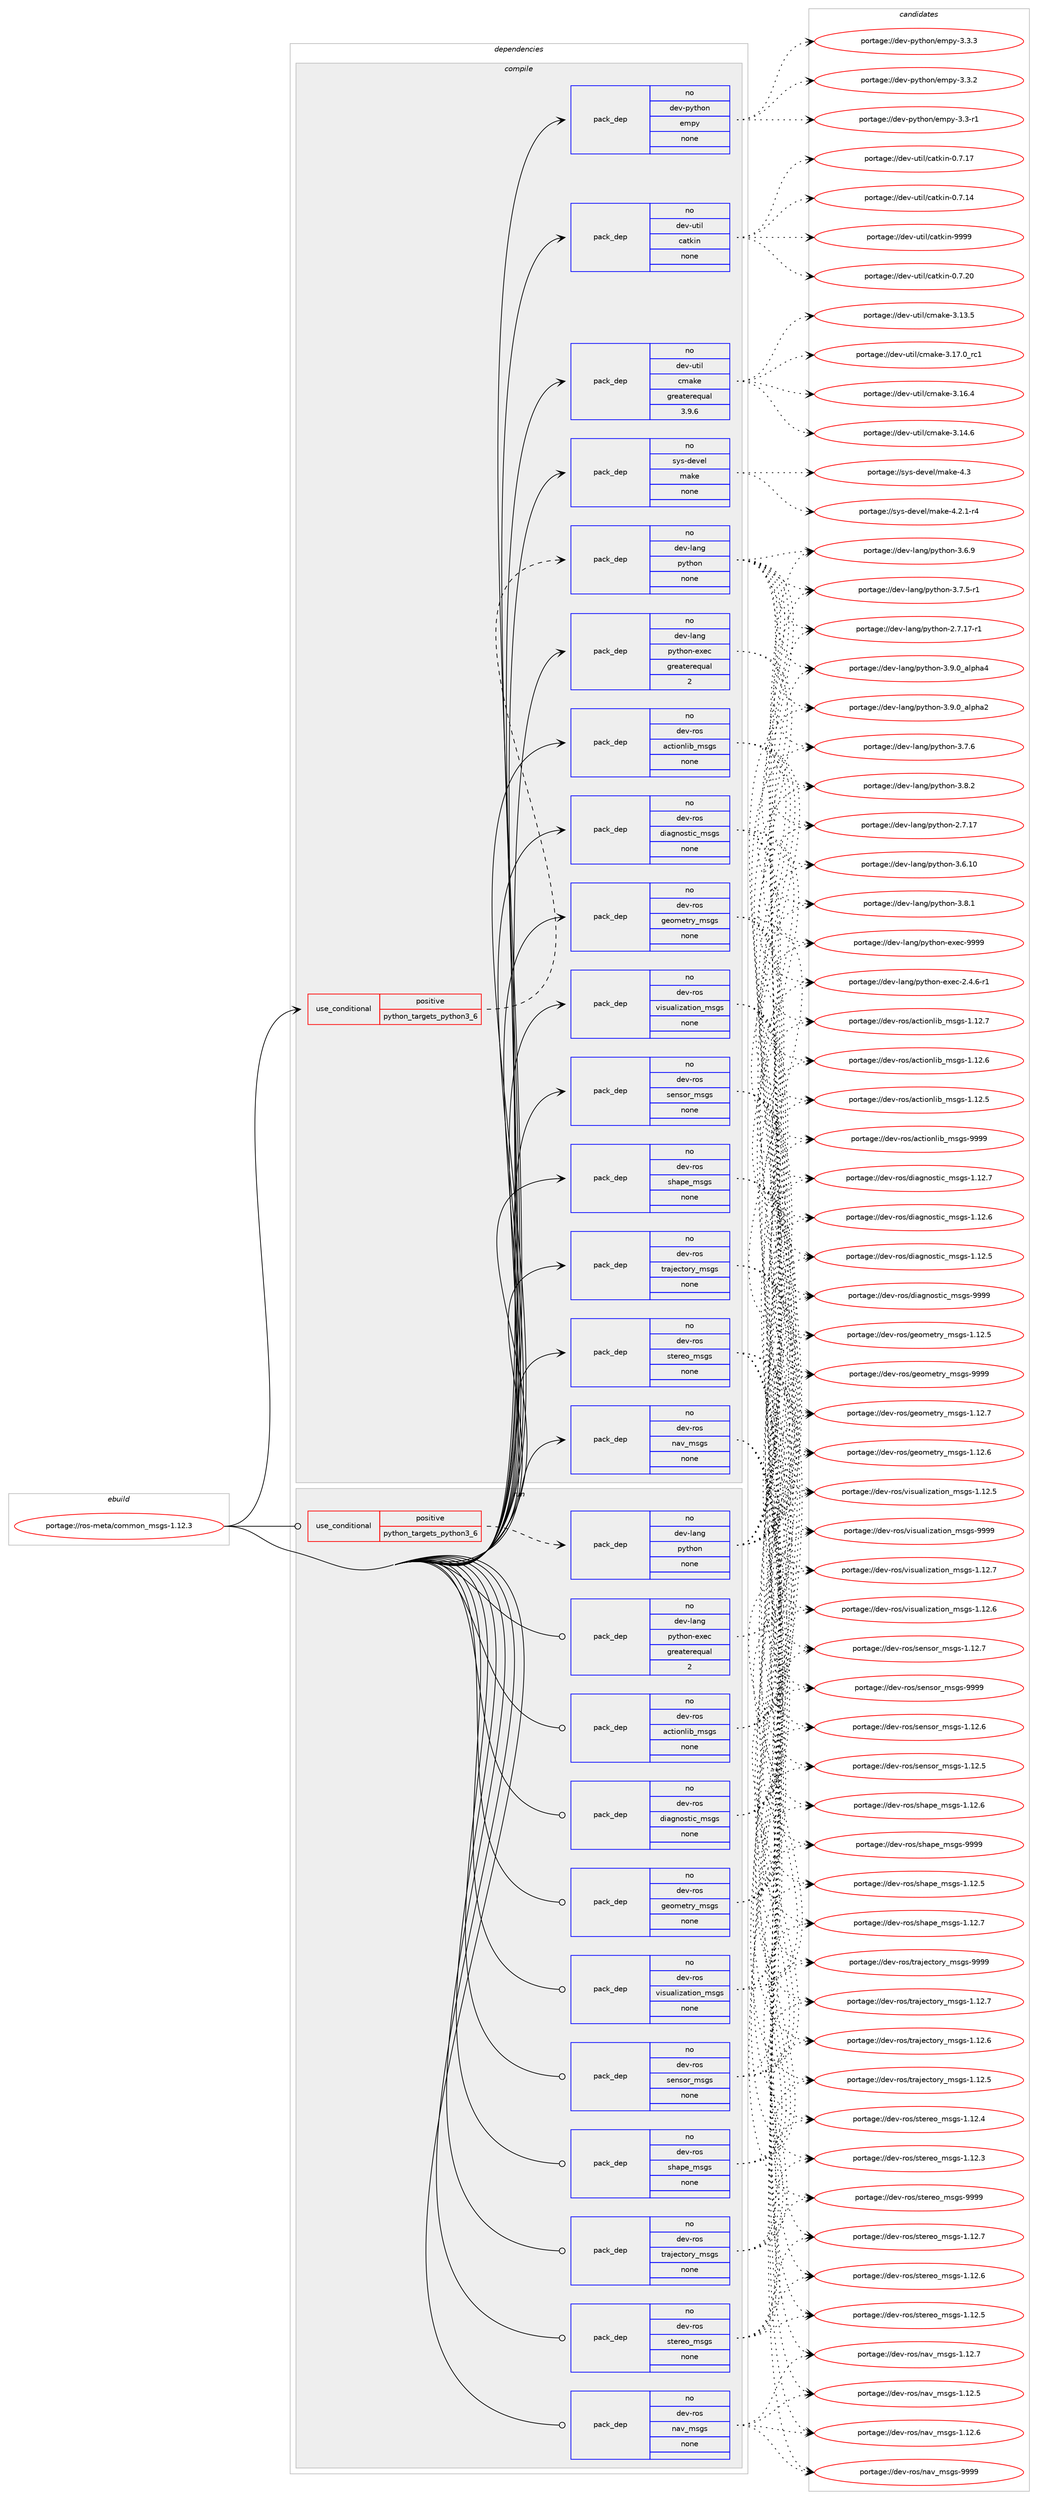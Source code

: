 digraph prolog {

# *************
# Graph options
# *************

newrank=true;
concentrate=true;
compound=true;
graph [rankdir=LR,fontname=Helvetica,fontsize=10,ranksep=1.5];#, ranksep=2.5, nodesep=0.2];
edge  [arrowhead=vee];
node  [fontname=Helvetica,fontsize=10];

# **********
# The ebuild
# **********

subgraph cluster_leftcol {
color=gray;
rank=same;
label=<<i>ebuild</i>>;
id [label="portage://ros-meta/common_msgs-1.12.3", color=red, width=4, href="../ros-meta/common_msgs-1.12.3.svg"];
}

# ****************
# The dependencies
# ****************

subgraph cluster_midcol {
color=gray;
label=<<i>dependencies</i>>;
subgraph cluster_compile {
fillcolor="#eeeeee";
style=filled;
label=<<i>compile</i>>;
subgraph cond13251 {
dependency67303 [label=<<TABLE BORDER="0" CELLBORDER="1" CELLSPACING="0" CELLPADDING="4"><TR><TD ROWSPAN="3" CELLPADDING="10">use_conditional</TD></TR><TR><TD>positive</TD></TR><TR><TD>python_targets_python3_6</TD></TR></TABLE>>, shape=none, color=red];
subgraph pack52714 {
dependency67304 [label=<<TABLE BORDER="0" CELLBORDER="1" CELLSPACING="0" CELLPADDING="4" WIDTH="220"><TR><TD ROWSPAN="6" CELLPADDING="30">pack_dep</TD></TR><TR><TD WIDTH="110">no</TD></TR><TR><TD>dev-lang</TD></TR><TR><TD>python</TD></TR><TR><TD>none</TD></TR><TR><TD></TD></TR></TABLE>>, shape=none, color=blue];
}
dependency67303:e -> dependency67304:w [weight=20,style="dashed",arrowhead="vee"];
}
id:e -> dependency67303:w [weight=20,style="solid",arrowhead="vee"];
subgraph pack52715 {
dependency67305 [label=<<TABLE BORDER="0" CELLBORDER="1" CELLSPACING="0" CELLPADDING="4" WIDTH="220"><TR><TD ROWSPAN="6" CELLPADDING="30">pack_dep</TD></TR><TR><TD WIDTH="110">no</TD></TR><TR><TD>dev-lang</TD></TR><TR><TD>python-exec</TD></TR><TR><TD>greaterequal</TD></TR><TR><TD>2</TD></TR></TABLE>>, shape=none, color=blue];
}
id:e -> dependency67305:w [weight=20,style="solid",arrowhead="vee"];
subgraph pack52716 {
dependency67306 [label=<<TABLE BORDER="0" CELLBORDER="1" CELLSPACING="0" CELLPADDING="4" WIDTH="220"><TR><TD ROWSPAN="6" CELLPADDING="30">pack_dep</TD></TR><TR><TD WIDTH="110">no</TD></TR><TR><TD>dev-python</TD></TR><TR><TD>empy</TD></TR><TR><TD>none</TD></TR><TR><TD></TD></TR></TABLE>>, shape=none, color=blue];
}
id:e -> dependency67306:w [weight=20,style="solid",arrowhead="vee"];
subgraph pack52717 {
dependency67307 [label=<<TABLE BORDER="0" CELLBORDER="1" CELLSPACING="0" CELLPADDING="4" WIDTH="220"><TR><TD ROWSPAN="6" CELLPADDING="30">pack_dep</TD></TR><TR><TD WIDTH="110">no</TD></TR><TR><TD>dev-ros</TD></TR><TR><TD>actionlib_msgs</TD></TR><TR><TD>none</TD></TR><TR><TD></TD></TR></TABLE>>, shape=none, color=blue];
}
id:e -> dependency67307:w [weight=20,style="solid",arrowhead="vee"];
subgraph pack52718 {
dependency67308 [label=<<TABLE BORDER="0" CELLBORDER="1" CELLSPACING="0" CELLPADDING="4" WIDTH="220"><TR><TD ROWSPAN="6" CELLPADDING="30">pack_dep</TD></TR><TR><TD WIDTH="110">no</TD></TR><TR><TD>dev-ros</TD></TR><TR><TD>diagnostic_msgs</TD></TR><TR><TD>none</TD></TR><TR><TD></TD></TR></TABLE>>, shape=none, color=blue];
}
id:e -> dependency67308:w [weight=20,style="solid",arrowhead="vee"];
subgraph pack52719 {
dependency67309 [label=<<TABLE BORDER="0" CELLBORDER="1" CELLSPACING="0" CELLPADDING="4" WIDTH="220"><TR><TD ROWSPAN="6" CELLPADDING="30">pack_dep</TD></TR><TR><TD WIDTH="110">no</TD></TR><TR><TD>dev-ros</TD></TR><TR><TD>geometry_msgs</TD></TR><TR><TD>none</TD></TR><TR><TD></TD></TR></TABLE>>, shape=none, color=blue];
}
id:e -> dependency67309:w [weight=20,style="solid",arrowhead="vee"];
subgraph pack52720 {
dependency67310 [label=<<TABLE BORDER="0" CELLBORDER="1" CELLSPACING="0" CELLPADDING="4" WIDTH="220"><TR><TD ROWSPAN="6" CELLPADDING="30">pack_dep</TD></TR><TR><TD WIDTH="110">no</TD></TR><TR><TD>dev-ros</TD></TR><TR><TD>nav_msgs</TD></TR><TR><TD>none</TD></TR><TR><TD></TD></TR></TABLE>>, shape=none, color=blue];
}
id:e -> dependency67310:w [weight=20,style="solid",arrowhead="vee"];
subgraph pack52721 {
dependency67311 [label=<<TABLE BORDER="0" CELLBORDER="1" CELLSPACING="0" CELLPADDING="4" WIDTH="220"><TR><TD ROWSPAN="6" CELLPADDING="30">pack_dep</TD></TR><TR><TD WIDTH="110">no</TD></TR><TR><TD>dev-ros</TD></TR><TR><TD>sensor_msgs</TD></TR><TR><TD>none</TD></TR><TR><TD></TD></TR></TABLE>>, shape=none, color=blue];
}
id:e -> dependency67311:w [weight=20,style="solid",arrowhead="vee"];
subgraph pack52722 {
dependency67312 [label=<<TABLE BORDER="0" CELLBORDER="1" CELLSPACING="0" CELLPADDING="4" WIDTH="220"><TR><TD ROWSPAN="6" CELLPADDING="30">pack_dep</TD></TR><TR><TD WIDTH="110">no</TD></TR><TR><TD>dev-ros</TD></TR><TR><TD>shape_msgs</TD></TR><TR><TD>none</TD></TR><TR><TD></TD></TR></TABLE>>, shape=none, color=blue];
}
id:e -> dependency67312:w [weight=20,style="solid",arrowhead="vee"];
subgraph pack52723 {
dependency67313 [label=<<TABLE BORDER="0" CELLBORDER="1" CELLSPACING="0" CELLPADDING="4" WIDTH="220"><TR><TD ROWSPAN="6" CELLPADDING="30">pack_dep</TD></TR><TR><TD WIDTH="110">no</TD></TR><TR><TD>dev-ros</TD></TR><TR><TD>stereo_msgs</TD></TR><TR><TD>none</TD></TR><TR><TD></TD></TR></TABLE>>, shape=none, color=blue];
}
id:e -> dependency67313:w [weight=20,style="solid",arrowhead="vee"];
subgraph pack52724 {
dependency67314 [label=<<TABLE BORDER="0" CELLBORDER="1" CELLSPACING="0" CELLPADDING="4" WIDTH="220"><TR><TD ROWSPAN="6" CELLPADDING="30">pack_dep</TD></TR><TR><TD WIDTH="110">no</TD></TR><TR><TD>dev-ros</TD></TR><TR><TD>trajectory_msgs</TD></TR><TR><TD>none</TD></TR><TR><TD></TD></TR></TABLE>>, shape=none, color=blue];
}
id:e -> dependency67314:w [weight=20,style="solid",arrowhead="vee"];
subgraph pack52725 {
dependency67315 [label=<<TABLE BORDER="0" CELLBORDER="1" CELLSPACING="0" CELLPADDING="4" WIDTH="220"><TR><TD ROWSPAN="6" CELLPADDING="30">pack_dep</TD></TR><TR><TD WIDTH="110">no</TD></TR><TR><TD>dev-ros</TD></TR><TR><TD>visualization_msgs</TD></TR><TR><TD>none</TD></TR><TR><TD></TD></TR></TABLE>>, shape=none, color=blue];
}
id:e -> dependency67315:w [weight=20,style="solid",arrowhead="vee"];
subgraph pack52726 {
dependency67316 [label=<<TABLE BORDER="0" CELLBORDER="1" CELLSPACING="0" CELLPADDING="4" WIDTH="220"><TR><TD ROWSPAN="6" CELLPADDING="30">pack_dep</TD></TR><TR><TD WIDTH="110">no</TD></TR><TR><TD>dev-util</TD></TR><TR><TD>catkin</TD></TR><TR><TD>none</TD></TR><TR><TD></TD></TR></TABLE>>, shape=none, color=blue];
}
id:e -> dependency67316:w [weight=20,style="solid",arrowhead="vee"];
subgraph pack52727 {
dependency67317 [label=<<TABLE BORDER="0" CELLBORDER="1" CELLSPACING="0" CELLPADDING="4" WIDTH="220"><TR><TD ROWSPAN="6" CELLPADDING="30">pack_dep</TD></TR><TR><TD WIDTH="110">no</TD></TR><TR><TD>dev-util</TD></TR><TR><TD>cmake</TD></TR><TR><TD>greaterequal</TD></TR><TR><TD>3.9.6</TD></TR></TABLE>>, shape=none, color=blue];
}
id:e -> dependency67317:w [weight=20,style="solid",arrowhead="vee"];
subgraph pack52728 {
dependency67318 [label=<<TABLE BORDER="0" CELLBORDER="1" CELLSPACING="0" CELLPADDING="4" WIDTH="220"><TR><TD ROWSPAN="6" CELLPADDING="30">pack_dep</TD></TR><TR><TD WIDTH="110">no</TD></TR><TR><TD>sys-devel</TD></TR><TR><TD>make</TD></TR><TR><TD>none</TD></TR><TR><TD></TD></TR></TABLE>>, shape=none, color=blue];
}
id:e -> dependency67318:w [weight=20,style="solid",arrowhead="vee"];
}
subgraph cluster_compileandrun {
fillcolor="#eeeeee";
style=filled;
label=<<i>compile and run</i>>;
}
subgraph cluster_run {
fillcolor="#eeeeee";
style=filled;
label=<<i>run</i>>;
subgraph cond13252 {
dependency67319 [label=<<TABLE BORDER="0" CELLBORDER="1" CELLSPACING="0" CELLPADDING="4"><TR><TD ROWSPAN="3" CELLPADDING="10">use_conditional</TD></TR><TR><TD>positive</TD></TR><TR><TD>python_targets_python3_6</TD></TR></TABLE>>, shape=none, color=red];
subgraph pack52729 {
dependency67320 [label=<<TABLE BORDER="0" CELLBORDER="1" CELLSPACING="0" CELLPADDING="4" WIDTH="220"><TR><TD ROWSPAN="6" CELLPADDING="30">pack_dep</TD></TR><TR><TD WIDTH="110">no</TD></TR><TR><TD>dev-lang</TD></TR><TR><TD>python</TD></TR><TR><TD>none</TD></TR><TR><TD></TD></TR></TABLE>>, shape=none, color=blue];
}
dependency67319:e -> dependency67320:w [weight=20,style="dashed",arrowhead="vee"];
}
id:e -> dependency67319:w [weight=20,style="solid",arrowhead="odot"];
subgraph pack52730 {
dependency67321 [label=<<TABLE BORDER="0" CELLBORDER="1" CELLSPACING="0" CELLPADDING="4" WIDTH="220"><TR><TD ROWSPAN="6" CELLPADDING="30">pack_dep</TD></TR><TR><TD WIDTH="110">no</TD></TR><TR><TD>dev-lang</TD></TR><TR><TD>python-exec</TD></TR><TR><TD>greaterequal</TD></TR><TR><TD>2</TD></TR></TABLE>>, shape=none, color=blue];
}
id:e -> dependency67321:w [weight=20,style="solid",arrowhead="odot"];
subgraph pack52731 {
dependency67322 [label=<<TABLE BORDER="0" CELLBORDER="1" CELLSPACING="0" CELLPADDING="4" WIDTH="220"><TR><TD ROWSPAN="6" CELLPADDING="30">pack_dep</TD></TR><TR><TD WIDTH="110">no</TD></TR><TR><TD>dev-ros</TD></TR><TR><TD>actionlib_msgs</TD></TR><TR><TD>none</TD></TR><TR><TD></TD></TR></TABLE>>, shape=none, color=blue];
}
id:e -> dependency67322:w [weight=20,style="solid",arrowhead="odot"];
subgraph pack52732 {
dependency67323 [label=<<TABLE BORDER="0" CELLBORDER="1" CELLSPACING="0" CELLPADDING="4" WIDTH="220"><TR><TD ROWSPAN="6" CELLPADDING="30">pack_dep</TD></TR><TR><TD WIDTH="110">no</TD></TR><TR><TD>dev-ros</TD></TR><TR><TD>diagnostic_msgs</TD></TR><TR><TD>none</TD></TR><TR><TD></TD></TR></TABLE>>, shape=none, color=blue];
}
id:e -> dependency67323:w [weight=20,style="solid",arrowhead="odot"];
subgraph pack52733 {
dependency67324 [label=<<TABLE BORDER="0" CELLBORDER="1" CELLSPACING="0" CELLPADDING="4" WIDTH="220"><TR><TD ROWSPAN="6" CELLPADDING="30">pack_dep</TD></TR><TR><TD WIDTH="110">no</TD></TR><TR><TD>dev-ros</TD></TR><TR><TD>geometry_msgs</TD></TR><TR><TD>none</TD></TR><TR><TD></TD></TR></TABLE>>, shape=none, color=blue];
}
id:e -> dependency67324:w [weight=20,style="solid",arrowhead="odot"];
subgraph pack52734 {
dependency67325 [label=<<TABLE BORDER="0" CELLBORDER="1" CELLSPACING="0" CELLPADDING="4" WIDTH="220"><TR><TD ROWSPAN="6" CELLPADDING="30">pack_dep</TD></TR><TR><TD WIDTH="110">no</TD></TR><TR><TD>dev-ros</TD></TR><TR><TD>nav_msgs</TD></TR><TR><TD>none</TD></TR><TR><TD></TD></TR></TABLE>>, shape=none, color=blue];
}
id:e -> dependency67325:w [weight=20,style="solid",arrowhead="odot"];
subgraph pack52735 {
dependency67326 [label=<<TABLE BORDER="0" CELLBORDER="1" CELLSPACING="0" CELLPADDING="4" WIDTH="220"><TR><TD ROWSPAN="6" CELLPADDING="30">pack_dep</TD></TR><TR><TD WIDTH="110">no</TD></TR><TR><TD>dev-ros</TD></TR><TR><TD>sensor_msgs</TD></TR><TR><TD>none</TD></TR><TR><TD></TD></TR></TABLE>>, shape=none, color=blue];
}
id:e -> dependency67326:w [weight=20,style="solid",arrowhead="odot"];
subgraph pack52736 {
dependency67327 [label=<<TABLE BORDER="0" CELLBORDER="1" CELLSPACING="0" CELLPADDING="4" WIDTH="220"><TR><TD ROWSPAN="6" CELLPADDING="30">pack_dep</TD></TR><TR><TD WIDTH="110">no</TD></TR><TR><TD>dev-ros</TD></TR><TR><TD>shape_msgs</TD></TR><TR><TD>none</TD></TR><TR><TD></TD></TR></TABLE>>, shape=none, color=blue];
}
id:e -> dependency67327:w [weight=20,style="solid",arrowhead="odot"];
subgraph pack52737 {
dependency67328 [label=<<TABLE BORDER="0" CELLBORDER="1" CELLSPACING="0" CELLPADDING="4" WIDTH="220"><TR><TD ROWSPAN="6" CELLPADDING="30">pack_dep</TD></TR><TR><TD WIDTH="110">no</TD></TR><TR><TD>dev-ros</TD></TR><TR><TD>stereo_msgs</TD></TR><TR><TD>none</TD></TR><TR><TD></TD></TR></TABLE>>, shape=none, color=blue];
}
id:e -> dependency67328:w [weight=20,style="solid",arrowhead="odot"];
subgraph pack52738 {
dependency67329 [label=<<TABLE BORDER="0" CELLBORDER="1" CELLSPACING="0" CELLPADDING="4" WIDTH="220"><TR><TD ROWSPAN="6" CELLPADDING="30">pack_dep</TD></TR><TR><TD WIDTH="110">no</TD></TR><TR><TD>dev-ros</TD></TR><TR><TD>trajectory_msgs</TD></TR><TR><TD>none</TD></TR><TR><TD></TD></TR></TABLE>>, shape=none, color=blue];
}
id:e -> dependency67329:w [weight=20,style="solid",arrowhead="odot"];
subgraph pack52739 {
dependency67330 [label=<<TABLE BORDER="0" CELLBORDER="1" CELLSPACING="0" CELLPADDING="4" WIDTH="220"><TR><TD ROWSPAN="6" CELLPADDING="30">pack_dep</TD></TR><TR><TD WIDTH="110">no</TD></TR><TR><TD>dev-ros</TD></TR><TR><TD>visualization_msgs</TD></TR><TR><TD>none</TD></TR><TR><TD></TD></TR></TABLE>>, shape=none, color=blue];
}
id:e -> dependency67330:w [weight=20,style="solid",arrowhead="odot"];
}
}

# **************
# The candidates
# **************

subgraph cluster_choices {
rank=same;
color=gray;
label=<<i>candidates</i>>;

subgraph choice52714 {
color=black;
nodesep=1;
choice10010111845108971101034711212111610411111045514657464895971081121049752 [label="portage://dev-lang/python-3.9.0_alpha4", color=red, width=4,href="../dev-lang/python-3.9.0_alpha4.svg"];
choice10010111845108971101034711212111610411111045514657464895971081121049750 [label="portage://dev-lang/python-3.9.0_alpha2", color=red, width=4,href="../dev-lang/python-3.9.0_alpha2.svg"];
choice100101118451089711010347112121116104111110455146564650 [label="portage://dev-lang/python-3.8.2", color=red, width=4,href="../dev-lang/python-3.8.2.svg"];
choice100101118451089711010347112121116104111110455146564649 [label="portage://dev-lang/python-3.8.1", color=red, width=4,href="../dev-lang/python-3.8.1.svg"];
choice100101118451089711010347112121116104111110455146554654 [label="portage://dev-lang/python-3.7.6", color=red, width=4,href="../dev-lang/python-3.7.6.svg"];
choice1001011184510897110103471121211161041111104551465546534511449 [label="portage://dev-lang/python-3.7.5-r1", color=red, width=4,href="../dev-lang/python-3.7.5-r1.svg"];
choice100101118451089711010347112121116104111110455146544657 [label="portage://dev-lang/python-3.6.9", color=red, width=4,href="../dev-lang/python-3.6.9.svg"];
choice10010111845108971101034711212111610411111045514654464948 [label="portage://dev-lang/python-3.6.10", color=red, width=4,href="../dev-lang/python-3.6.10.svg"];
choice100101118451089711010347112121116104111110455046554649554511449 [label="portage://dev-lang/python-2.7.17-r1", color=red, width=4,href="../dev-lang/python-2.7.17-r1.svg"];
choice10010111845108971101034711212111610411111045504655464955 [label="portage://dev-lang/python-2.7.17", color=red, width=4,href="../dev-lang/python-2.7.17.svg"];
dependency67304:e -> choice10010111845108971101034711212111610411111045514657464895971081121049752:w [style=dotted,weight="100"];
dependency67304:e -> choice10010111845108971101034711212111610411111045514657464895971081121049750:w [style=dotted,weight="100"];
dependency67304:e -> choice100101118451089711010347112121116104111110455146564650:w [style=dotted,weight="100"];
dependency67304:e -> choice100101118451089711010347112121116104111110455146564649:w [style=dotted,weight="100"];
dependency67304:e -> choice100101118451089711010347112121116104111110455146554654:w [style=dotted,weight="100"];
dependency67304:e -> choice1001011184510897110103471121211161041111104551465546534511449:w [style=dotted,weight="100"];
dependency67304:e -> choice100101118451089711010347112121116104111110455146544657:w [style=dotted,weight="100"];
dependency67304:e -> choice10010111845108971101034711212111610411111045514654464948:w [style=dotted,weight="100"];
dependency67304:e -> choice100101118451089711010347112121116104111110455046554649554511449:w [style=dotted,weight="100"];
dependency67304:e -> choice10010111845108971101034711212111610411111045504655464955:w [style=dotted,weight="100"];
}
subgraph choice52715 {
color=black;
nodesep=1;
choice10010111845108971101034711212111610411111045101120101994557575757 [label="portage://dev-lang/python-exec-9999", color=red, width=4,href="../dev-lang/python-exec-9999.svg"];
choice10010111845108971101034711212111610411111045101120101994550465246544511449 [label="portage://dev-lang/python-exec-2.4.6-r1", color=red, width=4,href="../dev-lang/python-exec-2.4.6-r1.svg"];
dependency67305:e -> choice10010111845108971101034711212111610411111045101120101994557575757:w [style=dotted,weight="100"];
dependency67305:e -> choice10010111845108971101034711212111610411111045101120101994550465246544511449:w [style=dotted,weight="100"];
}
subgraph choice52716 {
color=black;
nodesep=1;
choice1001011184511212111610411111047101109112121455146514651 [label="portage://dev-python/empy-3.3.3", color=red, width=4,href="../dev-python/empy-3.3.3.svg"];
choice1001011184511212111610411111047101109112121455146514650 [label="portage://dev-python/empy-3.3.2", color=red, width=4,href="../dev-python/empy-3.3.2.svg"];
choice1001011184511212111610411111047101109112121455146514511449 [label="portage://dev-python/empy-3.3-r1", color=red, width=4,href="../dev-python/empy-3.3-r1.svg"];
dependency67306:e -> choice1001011184511212111610411111047101109112121455146514651:w [style=dotted,weight="100"];
dependency67306:e -> choice1001011184511212111610411111047101109112121455146514650:w [style=dotted,weight="100"];
dependency67306:e -> choice1001011184511212111610411111047101109112121455146514511449:w [style=dotted,weight="100"];
}
subgraph choice52717 {
color=black;
nodesep=1;
choice1001011184511411111547979911610511111010810598951091151031154557575757 [label="portage://dev-ros/actionlib_msgs-9999", color=red, width=4,href="../dev-ros/actionlib_msgs-9999.svg"];
choice10010111845114111115479799116105111110108105989510911510311545494649504655 [label="portage://dev-ros/actionlib_msgs-1.12.7", color=red, width=4,href="../dev-ros/actionlib_msgs-1.12.7.svg"];
choice10010111845114111115479799116105111110108105989510911510311545494649504654 [label="portage://dev-ros/actionlib_msgs-1.12.6", color=red, width=4,href="../dev-ros/actionlib_msgs-1.12.6.svg"];
choice10010111845114111115479799116105111110108105989510911510311545494649504653 [label="portage://dev-ros/actionlib_msgs-1.12.5", color=red, width=4,href="../dev-ros/actionlib_msgs-1.12.5.svg"];
dependency67307:e -> choice1001011184511411111547979911610511111010810598951091151031154557575757:w [style=dotted,weight="100"];
dependency67307:e -> choice10010111845114111115479799116105111110108105989510911510311545494649504655:w [style=dotted,weight="100"];
dependency67307:e -> choice10010111845114111115479799116105111110108105989510911510311545494649504654:w [style=dotted,weight="100"];
dependency67307:e -> choice10010111845114111115479799116105111110108105989510911510311545494649504653:w [style=dotted,weight="100"];
}
subgraph choice52718 {
color=black;
nodesep=1;
choice10010111845114111115471001059710311011111511610599951091151031154557575757 [label="portage://dev-ros/diagnostic_msgs-9999", color=red, width=4,href="../dev-ros/diagnostic_msgs-9999.svg"];
choice100101118451141111154710010597103110111115116105999510911510311545494649504655 [label="portage://dev-ros/diagnostic_msgs-1.12.7", color=red, width=4,href="../dev-ros/diagnostic_msgs-1.12.7.svg"];
choice100101118451141111154710010597103110111115116105999510911510311545494649504654 [label="portage://dev-ros/diagnostic_msgs-1.12.6", color=red, width=4,href="../dev-ros/diagnostic_msgs-1.12.6.svg"];
choice100101118451141111154710010597103110111115116105999510911510311545494649504653 [label="portage://dev-ros/diagnostic_msgs-1.12.5", color=red, width=4,href="../dev-ros/diagnostic_msgs-1.12.5.svg"];
dependency67308:e -> choice10010111845114111115471001059710311011111511610599951091151031154557575757:w [style=dotted,weight="100"];
dependency67308:e -> choice100101118451141111154710010597103110111115116105999510911510311545494649504655:w [style=dotted,weight="100"];
dependency67308:e -> choice100101118451141111154710010597103110111115116105999510911510311545494649504654:w [style=dotted,weight="100"];
dependency67308:e -> choice100101118451141111154710010597103110111115116105999510911510311545494649504653:w [style=dotted,weight="100"];
}
subgraph choice52719 {
color=black;
nodesep=1;
choice1001011184511411111547103101111109101116114121951091151031154557575757 [label="portage://dev-ros/geometry_msgs-9999", color=red, width=4,href="../dev-ros/geometry_msgs-9999.svg"];
choice10010111845114111115471031011111091011161141219510911510311545494649504655 [label="portage://dev-ros/geometry_msgs-1.12.7", color=red, width=4,href="../dev-ros/geometry_msgs-1.12.7.svg"];
choice10010111845114111115471031011111091011161141219510911510311545494649504654 [label="portage://dev-ros/geometry_msgs-1.12.6", color=red, width=4,href="../dev-ros/geometry_msgs-1.12.6.svg"];
choice10010111845114111115471031011111091011161141219510911510311545494649504653 [label="portage://dev-ros/geometry_msgs-1.12.5", color=red, width=4,href="../dev-ros/geometry_msgs-1.12.5.svg"];
dependency67309:e -> choice1001011184511411111547103101111109101116114121951091151031154557575757:w [style=dotted,weight="100"];
dependency67309:e -> choice10010111845114111115471031011111091011161141219510911510311545494649504655:w [style=dotted,weight="100"];
dependency67309:e -> choice10010111845114111115471031011111091011161141219510911510311545494649504654:w [style=dotted,weight="100"];
dependency67309:e -> choice10010111845114111115471031011111091011161141219510911510311545494649504653:w [style=dotted,weight="100"];
}
subgraph choice52720 {
color=black;
nodesep=1;
choice100101118451141111154711097118951091151031154557575757 [label="portage://dev-ros/nav_msgs-9999", color=red, width=4,href="../dev-ros/nav_msgs-9999.svg"];
choice1001011184511411111547110971189510911510311545494649504655 [label="portage://dev-ros/nav_msgs-1.12.7", color=red, width=4,href="../dev-ros/nav_msgs-1.12.7.svg"];
choice1001011184511411111547110971189510911510311545494649504654 [label="portage://dev-ros/nav_msgs-1.12.6", color=red, width=4,href="../dev-ros/nav_msgs-1.12.6.svg"];
choice1001011184511411111547110971189510911510311545494649504653 [label="portage://dev-ros/nav_msgs-1.12.5", color=red, width=4,href="../dev-ros/nav_msgs-1.12.5.svg"];
dependency67310:e -> choice100101118451141111154711097118951091151031154557575757:w [style=dotted,weight="100"];
dependency67310:e -> choice1001011184511411111547110971189510911510311545494649504655:w [style=dotted,weight="100"];
dependency67310:e -> choice1001011184511411111547110971189510911510311545494649504654:w [style=dotted,weight="100"];
dependency67310:e -> choice1001011184511411111547110971189510911510311545494649504653:w [style=dotted,weight="100"];
}
subgraph choice52721 {
color=black;
nodesep=1;
choice1001011184511411111547115101110115111114951091151031154557575757 [label="portage://dev-ros/sensor_msgs-9999", color=red, width=4,href="../dev-ros/sensor_msgs-9999.svg"];
choice10010111845114111115471151011101151111149510911510311545494649504655 [label="portage://dev-ros/sensor_msgs-1.12.7", color=red, width=4,href="../dev-ros/sensor_msgs-1.12.7.svg"];
choice10010111845114111115471151011101151111149510911510311545494649504654 [label="portage://dev-ros/sensor_msgs-1.12.6", color=red, width=4,href="../dev-ros/sensor_msgs-1.12.6.svg"];
choice10010111845114111115471151011101151111149510911510311545494649504653 [label="portage://dev-ros/sensor_msgs-1.12.5", color=red, width=4,href="../dev-ros/sensor_msgs-1.12.5.svg"];
dependency67311:e -> choice1001011184511411111547115101110115111114951091151031154557575757:w [style=dotted,weight="100"];
dependency67311:e -> choice10010111845114111115471151011101151111149510911510311545494649504655:w [style=dotted,weight="100"];
dependency67311:e -> choice10010111845114111115471151011101151111149510911510311545494649504654:w [style=dotted,weight="100"];
dependency67311:e -> choice10010111845114111115471151011101151111149510911510311545494649504653:w [style=dotted,weight="100"];
}
subgraph choice52722 {
color=black;
nodesep=1;
choice100101118451141111154711510497112101951091151031154557575757 [label="portage://dev-ros/shape_msgs-9999", color=red, width=4,href="../dev-ros/shape_msgs-9999.svg"];
choice1001011184511411111547115104971121019510911510311545494649504655 [label="portage://dev-ros/shape_msgs-1.12.7", color=red, width=4,href="../dev-ros/shape_msgs-1.12.7.svg"];
choice1001011184511411111547115104971121019510911510311545494649504654 [label="portage://dev-ros/shape_msgs-1.12.6", color=red, width=4,href="../dev-ros/shape_msgs-1.12.6.svg"];
choice1001011184511411111547115104971121019510911510311545494649504653 [label="portage://dev-ros/shape_msgs-1.12.5", color=red, width=4,href="../dev-ros/shape_msgs-1.12.5.svg"];
dependency67312:e -> choice100101118451141111154711510497112101951091151031154557575757:w [style=dotted,weight="100"];
dependency67312:e -> choice1001011184511411111547115104971121019510911510311545494649504655:w [style=dotted,weight="100"];
dependency67312:e -> choice1001011184511411111547115104971121019510911510311545494649504654:w [style=dotted,weight="100"];
dependency67312:e -> choice1001011184511411111547115104971121019510911510311545494649504653:w [style=dotted,weight="100"];
}
subgraph choice52723 {
color=black;
nodesep=1;
choice1001011184511411111547115116101114101111951091151031154557575757 [label="portage://dev-ros/stereo_msgs-9999", color=red, width=4,href="../dev-ros/stereo_msgs-9999.svg"];
choice10010111845114111115471151161011141011119510911510311545494649504655 [label="portage://dev-ros/stereo_msgs-1.12.7", color=red, width=4,href="../dev-ros/stereo_msgs-1.12.7.svg"];
choice10010111845114111115471151161011141011119510911510311545494649504654 [label="portage://dev-ros/stereo_msgs-1.12.6", color=red, width=4,href="../dev-ros/stereo_msgs-1.12.6.svg"];
choice10010111845114111115471151161011141011119510911510311545494649504653 [label="portage://dev-ros/stereo_msgs-1.12.5", color=red, width=4,href="../dev-ros/stereo_msgs-1.12.5.svg"];
choice10010111845114111115471151161011141011119510911510311545494649504652 [label="portage://dev-ros/stereo_msgs-1.12.4", color=red, width=4,href="../dev-ros/stereo_msgs-1.12.4.svg"];
choice10010111845114111115471151161011141011119510911510311545494649504651 [label="portage://dev-ros/stereo_msgs-1.12.3", color=red, width=4,href="../dev-ros/stereo_msgs-1.12.3.svg"];
dependency67313:e -> choice1001011184511411111547115116101114101111951091151031154557575757:w [style=dotted,weight="100"];
dependency67313:e -> choice10010111845114111115471151161011141011119510911510311545494649504655:w [style=dotted,weight="100"];
dependency67313:e -> choice10010111845114111115471151161011141011119510911510311545494649504654:w [style=dotted,weight="100"];
dependency67313:e -> choice10010111845114111115471151161011141011119510911510311545494649504653:w [style=dotted,weight="100"];
dependency67313:e -> choice10010111845114111115471151161011141011119510911510311545494649504652:w [style=dotted,weight="100"];
dependency67313:e -> choice10010111845114111115471151161011141011119510911510311545494649504651:w [style=dotted,weight="100"];
}
subgraph choice52724 {
color=black;
nodesep=1;
choice10010111845114111115471161149710610199116111114121951091151031154557575757 [label="portage://dev-ros/trajectory_msgs-9999", color=red, width=4,href="../dev-ros/trajectory_msgs-9999.svg"];
choice100101118451141111154711611497106101991161111141219510911510311545494649504655 [label="portage://dev-ros/trajectory_msgs-1.12.7", color=red, width=4,href="../dev-ros/trajectory_msgs-1.12.7.svg"];
choice100101118451141111154711611497106101991161111141219510911510311545494649504654 [label="portage://dev-ros/trajectory_msgs-1.12.6", color=red, width=4,href="../dev-ros/trajectory_msgs-1.12.6.svg"];
choice100101118451141111154711611497106101991161111141219510911510311545494649504653 [label="portage://dev-ros/trajectory_msgs-1.12.5", color=red, width=4,href="../dev-ros/trajectory_msgs-1.12.5.svg"];
dependency67314:e -> choice10010111845114111115471161149710610199116111114121951091151031154557575757:w [style=dotted,weight="100"];
dependency67314:e -> choice100101118451141111154711611497106101991161111141219510911510311545494649504655:w [style=dotted,weight="100"];
dependency67314:e -> choice100101118451141111154711611497106101991161111141219510911510311545494649504654:w [style=dotted,weight="100"];
dependency67314:e -> choice100101118451141111154711611497106101991161111141219510911510311545494649504653:w [style=dotted,weight="100"];
}
subgraph choice52725 {
color=black;
nodesep=1;
choice10010111845114111115471181051151179710810512297116105111110951091151031154557575757 [label="portage://dev-ros/visualization_msgs-9999", color=red, width=4,href="../dev-ros/visualization_msgs-9999.svg"];
choice100101118451141111154711810511511797108105122971161051111109510911510311545494649504655 [label="portage://dev-ros/visualization_msgs-1.12.7", color=red, width=4,href="../dev-ros/visualization_msgs-1.12.7.svg"];
choice100101118451141111154711810511511797108105122971161051111109510911510311545494649504654 [label="portage://dev-ros/visualization_msgs-1.12.6", color=red, width=4,href="../dev-ros/visualization_msgs-1.12.6.svg"];
choice100101118451141111154711810511511797108105122971161051111109510911510311545494649504653 [label="portage://dev-ros/visualization_msgs-1.12.5", color=red, width=4,href="../dev-ros/visualization_msgs-1.12.5.svg"];
dependency67315:e -> choice10010111845114111115471181051151179710810512297116105111110951091151031154557575757:w [style=dotted,weight="100"];
dependency67315:e -> choice100101118451141111154711810511511797108105122971161051111109510911510311545494649504655:w [style=dotted,weight="100"];
dependency67315:e -> choice100101118451141111154711810511511797108105122971161051111109510911510311545494649504654:w [style=dotted,weight="100"];
dependency67315:e -> choice100101118451141111154711810511511797108105122971161051111109510911510311545494649504653:w [style=dotted,weight="100"];
}
subgraph choice52726 {
color=black;
nodesep=1;
choice100101118451171161051084799971161071051104557575757 [label="portage://dev-util/catkin-9999", color=red, width=4,href="../dev-util/catkin-9999.svg"];
choice1001011184511711610510847999711610710511045484655465048 [label="portage://dev-util/catkin-0.7.20", color=red, width=4,href="../dev-util/catkin-0.7.20.svg"];
choice1001011184511711610510847999711610710511045484655464955 [label="portage://dev-util/catkin-0.7.17", color=red, width=4,href="../dev-util/catkin-0.7.17.svg"];
choice1001011184511711610510847999711610710511045484655464952 [label="portage://dev-util/catkin-0.7.14", color=red, width=4,href="../dev-util/catkin-0.7.14.svg"];
dependency67316:e -> choice100101118451171161051084799971161071051104557575757:w [style=dotted,weight="100"];
dependency67316:e -> choice1001011184511711610510847999711610710511045484655465048:w [style=dotted,weight="100"];
dependency67316:e -> choice1001011184511711610510847999711610710511045484655464955:w [style=dotted,weight="100"];
dependency67316:e -> choice1001011184511711610510847999711610710511045484655464952:w [style=dotted,weight="100"];
}
subgraph choice52727 {
color=black;
nodesep=1;
choice1001011184511711610510847991099710710145514649554648951149949 [label="portage://dev-util/cmake-3.17.0_rc1", color=red, width=4,href="../dev-util/cmake-3.17.0_rc1.svg"];
choice1001011184511711610510847991099710710145514649544652 [label="portage://dev-util/cmake-3.16.4", color=red, width=4,href="../dev-util/cmake-3.16.4.svg"];
choice1001011184511711610510847991099710710145514649524654 [label="portage://dev-util/cmake-3.14.6", color=red, width=4,href="../dev-util/cmake-3.14.6.svg"];
choice1001011184511711610510847991099710710145514649514653 [label="portage://dev-util/cmake-3.13.5", color=red, width=4,href="../dev-util/cmake-3.13.5.svg"];
dependency67317:e -> choice1001011184511711610510847991099710710145514649554648951149949:w [style=dotted,weight="100"];
dependency67317:e -> choice1001011184511711610510847991099710710145514649544652:w [style=dotted,weight="100"];
dependency67317:e -> choice1001011184511711610510847991099710710145514649524654:w [style=dotted,weight="100"];
dependency67317:e -> choice1001011184511711610510847991099710710145514649514653:w [style=dotted,weight="100"];
}
subgraph choice52728 {
color=black;
nodesep=1;
choice11512111545100101118101108471099710710145524651 [label="portage://sys-devel/make-4.3", color=red, width=4,href="../sys-devel/make-4.3.svg"];
choice1151211154510010111810110847109971071014552465046494511452 [label="portage://sys-devel/make-4.2.1-r4", color=red, width=4,href="../sys-devel/make-4.2.1-r4.svg"];
dependency67318:e -> choice11512111545100101118101108471099710710145524651:w [style=dotted,weight="100"];
dependency67318:e -> choice1151211154510010111810110847109971071014552465046494511452:w [style=dotted,weight="100"];
}
subgraph choice52729 {
color=black;
nodesep=1;
choice10010111845108971101034711212111610411111045514657464895971081121049752 [label="portage://dev-lang/python-3.9.0_alpha4", color=red, width=4,href="../dev-lang/python-3.9.0_alpha4.svg"];
choice10010111845108971101034711212111610411111045514657464895971081121049750 [label="portage://dev-lang/python-3.9.0_alpha2", color=red, width=4,href="../dev-lang/python-3.9.0_alpha2.svg"];
choice100101118451089711010347112121116104111110455146564650 [label="portage://dev-lang/python-3.8.2", color=red, width=4,href="../dev-lang/python-3.8.2.svg"];
choice100101118451089711010347112121116104111110455146564649 [label="portage://dev-lang/python-3.8.1", color=red, width=4,href="../dev-lang/python-3.8.1.svg"];
choice100101118451089711010347112121116104111110455146554654 [label="portage://dev-lang/python-3.7.6", color=red, width=4,href="../dev-lang/python-3.7.6.svg"];
choice1001011184510897110103471121211161041111104551465546534511449 [label="portage://dev-lang/python-3.7.5-r1", color=red, width=4,href="../dev-lang/python-3.7.5-r1.svg"];
choice100101118451089711010347112121116104111110455146544657 [label="portage://dev-lang/python-3.6.9", color=red, width=4,href="../dev-lang/python-3.6.9.svg"];
choice10010111845108971101034711212111610411111045514654464948 [label="portage://dev-lang/python-3.6.10", color=red, width=4,href="../dev-lang/python-3.6.10.svg"];
choice100101118451089711010347112121116104111110455046554649554511449 [label="portage://dev-lang/python-2.7.17-r1", color=red, width=4,href="../dev-lang/python-2.7.17-r1.svg"];
choice10010111845108971101034711212111610411111045504655464955 [label="portage://dev-lang/python-2.7.17", color=red, width=4,href="../dev-lang/python-2.7.17.svg"];
dependency67320:e -> choice10010111845108971101034711212111610411111045514657464895971081121049752:w [style=dotted,weight="100"];
dependency67320:e -> choice10010111845108971101034711212111610411111045514657464895971081121049750:w [style=dotted,weight="100"];
dependency67320:e -> choice100101118451089711010347112121116104111110455146564650:w [style=dotted,weight="100"];
dependency67320:e -> choice100101118451089711010347112121116104111110455146564649:w [style=dotted,weight="100"];
dependency67320:e -> choice100101118451089711010347112121116104111110455146554654:w [style=dotted,weight="100"];
dependency67320:e -> choice1001011184510897110103471121211161041111104551465546534511449:w [style=dotted,weight="100"];
dependency67320:e -> choice100101118451089711010347112121116104111110455146544657:w [style=dotted,weight="100"];
dependency67320:e -> choice10010111845108971101034711212111610411111045514654464948:w [style=dotted,weight="100"];
dependency67320:e -> choice100101118451089711010347112121116104111110455046554649554511449:w [style=dotted,weight="100"];
dependency67320:e -> choice10010111845108971101034711212111610411111045504655464955:w [style=dotted,weight="100"];
}
subgraph choice52730 {
color=black;
nodesep=1;
choice10010111845108971101034711212111610411111045101120101994557575757 [label="portage://dev-lang/python-exec-9999", color=red, width=4,href="../dev-lang/python-exec-9999.svg"];
choice10010111845108971101034711212111610411111045101120101994550465246544511449 [label="portage://dev-lang/python-exec-2.4.6-r1", color=red, width=4,href="../dev-lang/python-exec-2.4.6-r1.svg"];
dependency67321:e -> choice10010111845108971101034711212111610411111045101120101994557575757:w [style=dotted,weight="100"];
dependency67321:e -> choice10010111845108971101034711212111610411111045101120101994550465246544511449:w [style=dotted,weight="100"];
}
subgraph choice52731 {
color=black;
nodesep=1;
choice1001011184511411111547979911610511111010810598951091151031154557575757 [label="portage://dev-ros/actionlib_msgs-9999", color=red, width=4,href="../dev-ros/actionlib_msgs-9999.svg"];
choice10010111845114111115479799116105111110108105989510911510311545494649504655 [label="portage://dev-ros/actionlib_msgs-1.12.7", color=red, width=4,href="../dev-ros/actionlib_msgs-1.12.7.svg"];
choice10010111845114111115479799116105111110108105989510911510311545494649504654 [label="portage://dev-ros/actionlib_msgs-1.12.6", color=red, width=4,href="../dev-ros/actionlib_msgs-1.12.6.svg"];
choice10010111845114111115479799116105111110108105989510911510311545494649504653 [label="portage://dev-ros/actionlib_msgs-1.12.5", color=red, width=4,href="../dev-ros/actionlib_msgs-1.12.5.svg"];
dependency67322:e -> choice1001011184511411111547979911610511111010810598951091151031154557575757:w [style=dotted,weight="100"];
dependency67322:e -> choice10010111845114111115479799116105111110108105989510911510311545494649504655:w [style=dotted,weight="100"];
dependency67322:e -> choice10010111845114111115479799116105111110108105989510911510311545494649504654:w [style=dotted,weight="100"];
dependency67322:e -> choice10010111845114111115479799116105111110108105989510911510311545494649504653:w [style=dotted,weight="100"];
}
subgraph choice52732 {
color=black;
nodesep=1;
choice10010111845114111115471001059710311011111511610599951091151031154557575757 [label="portage://dev-ros/diagnostic_msgs-9999", color=red, width=4,href="../dev-ros/diagnostic_msgs-9999.svg"];
choice100101118451141111154710010597103110111115116105999510911510311545494649504655 [label="portage://dev-ros/diagnostic_msgs-1.12.7", color=red, width=4,href="../dev-ros/diagnostic_msgs-1.12.7.svg"];
choice100101118451141111154710010597103110111115116105999510911510311545494649504654 [label="portage://dev-ros/diagnostic_msgs-1.12.6", color=red, width=4,href="../dev-ros/diagnostic_msgs-1.12.6.svg"];
choice100101118451141111154710010597103110111115116105999510911510311545494649504653 [label="portage://dev-ros/diagnostic_msgs-1.12.5", color=red, width=4,href="../dev-ros/diagnostic_msgs-1.12.5.svg"];
dependency67323:e -> choice10010111845114111115471001059710311011111511610599951091151031154557575757:w [style=dotted,weight="100"];
dependency67323:e -> choice100101118451141111154710010597103110111115116105999510911510311545494649504655:w [style=dotted,weight="100"];
dependency67323:e -> choice100101118451141111154710010597103110111115116105999510911510311545494649504654:w [style=dotted,weight="100"];
dependency67323:e -> choice100101118451141111154710010597103110111115116105999510911510311545494649504653:w [style=dotted,weight="100"];
}
subgraph choice52733 {
color=black;
nodesep=1;
choice1001011184511411111547103101111109101116114121951091151031154557575757 [label="portage://dev-ros/geometry_msgs-9999", color=red, width=4,href="../dev-ros/geometry_msgs-9999.svg"];
choice10010111845114111115471031011111091011161141219510911510311545494649504655 [label="portage://dev-ros/geometry_msgs-1.12.7", color=red, width=4,href="../dev-ros/geometry_msgs-1.12.7.svg"];
choice10010111845114111115471031011111091011161141219510911510311545494649504654 [label="portage://dev-ros/geometry_msgs-1.12.6", color=red, width=4,href="../dev-ros/geometry_msgs-1.12.6.svg"];
choice10010111845114111115471031011111091011161141219510911510311545494649504653 [label="portage://dev-ros/geometry_msgs-1.12.5", color=red, width=4,href="../dev-ros/geometry_msgs-1.12.5.svg"];
dependency67324:e -> choice1001011184511411111547103101111109101116114121951091151031154557575757:w [style=dotted,weight="100"];
dependency67324:e -> choice10010111845114111115471031011111091011161141219510911510311545494649504655:w [style=dotted,weight="100"];
dependency67324:e -> choice10010111845114111115471031011111091011161141219510911510311545494649504654:w [style=dotted,weight="100"];
dependency67324:e -> choice10010111845114111115471031011111091011161141219510911510311545494649504653:w [style=dotted,weight="100"];
}
subgraph choice52734 {
color=black;
nodesep=1;
choice100101118451141111154711097118951091151031154557575757 [label="portage://dev-ros/nav_msgs-9999", color=red, width=4,href="../dev-ros/nav_msgs-9999.svg"];
choice1001011184511411111547110971189510911510311545494649504655 [label="portage://dev-ros/nav_msgs-1.12.7", color=red, width=4,href="../dev-ros/nav_msgs-1.12.7.svg"];
choice1001011184511411111547110971189510911510311545494649504654 [label="portage://dev-ros/nav_msgs-1.12.6", color=red, width=4,href="../dev-ros/nav_msgs-1.12.6.svg"];
choice1001011184511411111547110971189510911510311545494649504653 [label="portage://dev-ros/nav_msgs-1.12.5", color=red, width=4,href="../dev-ros/nav_msgs-1.12.5.svg"];
dependency67325:e -> choice100101118451141111154711097118951091151031154557575757:w [style=dotted,weight="100"];
dependency67325:e -> choice1001011184511411111547110971189510911510311545494649504655:w [style=dotted,weight="100"];
dependency67325:e -> choice1001011184511411111547110971189510911510311545494649504654:w [style=dotted,weight="100"];
dependency67325:e -> choice1001011184511411111547110971189510911510311545494649504653:w [style=dotted,weight="100"];
}
subgraph choice52735 {
color=black;
nodesep=1;
choice1001011184511411111547115101110115111114951091151031154557575757 [label="portage://dev-ros/sensor_msgs-9999", color=red, width=4,href="../dev-ros/sensor_msgs-9999.svg"];
choice10010111845114111115471151011101151111149510911510311545494649504655 [label="portage://dev-ros/sensor_msgs-1.12.7", color=red, width=4,href="../dev-ros/sensor_msgs-1.12.7.svg"];
choice10010111845114111115471151011101151111149510911510311545494649504654 [label="portage://dev-ros/sensor_msgs-1.12.6", color=red, width=4,href="../dev-ros/sensor_msgs-1.12.6.svg"];
choice10010111845114111115471151011101151111149510911510311545494649504653 [label="portage://dev-ros/sensor_msgs-1.12.5", color=red, width=4,href="../dev-ros/sensor_msgs-1.12.5.svg"];
dependency67326:e -> choice1001011184511411111547115101110115111114951091151031154557575757:w [style=dotted,weight="100"];
dependency67326:e -> choice10010111845114111115471151011101151111149510911510311545494649504655:w [style=dotted,weight="100"];
dependency67326:e -> choice10010111845114111115471151011101151111149510911510311545494649504654:w [style=dotted,weight="100"];
dependency67326:e -> choice10010111845114111115471151011101151111149510911510311545494649504653:w [style=dotted,weight="100"];
}
subgraph choice52736 {
color=black;
nodesep=1;
choice100101118451141111154711510497112101951091151031154557575757 [label="portage://dev-ros/shape_msgs-9999", color=red, width=4,href="../dev-ros/shape_msgs-9999.svg"];
choice1001011184511411111547115104971121019510911510311545494649504655 [label="portage://dev-ros/shape_msgs-1.12.7", color=red, width=4,href="../dev-ros/shape_msgs-1.12.7.svg"];
choice1001011184511411111547115104971121019510911510311545494649504654 [label="portage://dev-ros/shape_msgs-1.12.6", color=red, width=4,href="../dev-ros/shape_msgs-1.12.6.svg"];
choice1001011184511411111547115104971121019510911510311545494649504653 [label="portage://dev-ros/shape_msgs-1.12.5", color=red, width=4,href="../dev-ros/shape_msgs-1.12.5.svg"];
dependency67327:e -> choice100101118451141111154711510497112101951091151031154557575757:w [style=dotted,weight="100"];
dependency67327:e -> choice1001011184511411111547115104971121019510911510311545494649504655:w [style=dotted,weight="100"];
dependency67327:e -> choice1001011184511411111547115104971121019510911510311545494649504654:w [style=dotted,weight="100"];
dependency67327:e -> choice1001011184511411111547115104971121019510911510311545494649504653:w [style=dotted,weight="100"];
}
subgraph choice52737 {
color=black;
nodesep=1;
choice1001011184511411111547115116101114101111951091151031154557575757 [label="portage://dev-ros/stereo_msgs-9999", color=red, width=4,href="../dev-ros/stereo_msgs-9999.svg"];
choice10010111845114111115471151161011141011119510911510311545494649504655 [label="portage://dev-ros/stereo_msgs-1.12.7", color=red, width=4,href="../dev-ros/stereo_msgs-1.12.7.svg"];
choice10010111845114111115471151161011141011119510911510311545494649504654 [label="portage://dev-ros/stereo_msgs-1.12.6", color=red, width=4,href="../dev-ros/stereo_msgs-1.12.6.svg"];
choice10010111845114111115471151161011141011119510911510311545494649504653 [label="portage://dev-ros/stereo_msgs-1.12.5", color=red, width=4,href="../dev-ros/stereo_msgs-1.12.5.svg"];
choice10010111845114111115471151161011141011119510911510311545494649504652 [label="portage://dev-ros/stereo_msgs-1.12.4", color=red, width=4,href="../dev-ros/stereo_msgs-1.12.4.svg"];
choice10010111845114111115471151161011141011119510911510311545494649504651 [label="portage://dev-ros/stereo_msgs-1.12.3", color=red, width=4,href="../dev-ros/stereo_msgs-1.12.3.svg"];
dependency67328:e -> choice1001011184511411111547115116101114101111951091151031154557575757:w [style=dotted,weight="100"];
dependency67328:e -> choice10010111845114111115471151161011141011119510911510311545494649504655:w [style=dotted,weight="100"];
dependency67328:e -> choice10010111845114111115471151161011141011119510911510311545494649504654:w [style=dotted,weight="100"];
dependency67328:e -> choice10010111845114111115471151161011141011119510911510311545494649504653:w [style=dotted,weight="100"];
dependency67328:e -> choice10010111845114111115471151161011141011119510911510311545494649504652:w [style=dotted,weight="100"];
dependency67328:e -> choice10010111845114111115471151161011141011119510911510311545494649504651:w [style=dotted,weight="100"];
}
subgraph choice52738 {
color=black;
nodesep=1;
choice10010111845114111115471161149710610199116111114121951091151031154557575757 [label="portage://dev-ros/trajectory_msgs-9999", color=red, width=4,href="../dev-ros/trajectory_msgs-9999.svg"];
choice100101118451141111154711611497106101991161111141219510911510311545494649504655 [label="portage://dev-ros/trajectory_msgs-1.12.7", color=red, width=4,href="../dev-ros/trajectory_msgs-1.12.7.svg"];
choice100101118451141111154711611497106101991161111141219510911510311545494649504654 [label="portage://dev-ros/trajectory_msgs-1.12.6", color=red, width=4,href="../dev-ros/trajectory_msgs-1.12.6.svg"];
choice100101118451141111154711611497106101991161111141219510911510311545494649504653 [label="portage://dev-ros/trajectory_msgs-1.12.5", color=red, width=4,href="../dev-ros/trajectory_msgs-1.12.5.svg"];
dependency67329:e -> choice10010111845114111115471161149710610199116111114121951091151031154557575757:w [style=dotted,weight="100"];
dependency67329:e -> choice100101118451141111154711611497106101991161111141219510911510311545494649504655:w [style=dotted,weight="100"];
dependency67329:e -> choice100101118451141111154711611497106101991161111141219510911510311545494649504654:w [style=dotted,weight="100"];
dependency67329:e -> choice100101118451141111154711611497106101991161111141219510911510311545494649504653:w [style=dotted,weight="100"];
}
subgraph choice52739 {
color=black;
nodesep=1;
choice10010111845114111115471181051151179710810512297116105111110951091151031154557575757 [label="portage://dev-ros/visualization_msgs-9999", color=red, width=4,href="../dev-ros/visualization_msgs-9999.svg"];
choice100101118451141111154711810511511797108105122971161051111109510911510311545494649504655 [label="portage://dev-ros/visualization_msgs-1.12.7", color=red, width=4,href="../dev-ros/visualization_msgs-1.12.7.svg"];
choice100101118451141111154711810511511797108105122971161051111109510911510311545494649504654 [label="portage://dev-ros/visualization_msgs-1.12.6", color=red, width=4,href="../dev-ros/visualization_msgs-1.12.6.svg"];
choice100101118451141111154711810511511797108105122971161051111109510911510311545494649504653 [label="portage://dev-ros/visualization_msgs-1.12.5", color=red, width=4,href="../dev-ros/visualization_msgs-1.12.5.svg"];
dependency67330:e -> choice10010111845114111115471181051151179710810512297116105111110951091151031154557575757:w [style=dotted,weight="100"];
dependency67330:e -> choice100101118451141111154711810511511797108105122971161051111109510911510311545494649504655:w [style=dotted,weight="100"];
dependency67330:e -> choice100101118451141111154711810511511797108105122971161051111109510911510311545494649504654:w [style=dotted,weight="100"];
dependency67330:e -> choice100101118451141111154711810511511797108105122971161051111109510911510311545494649504653:w [style=dotted,weight="100"];
}
}

}
